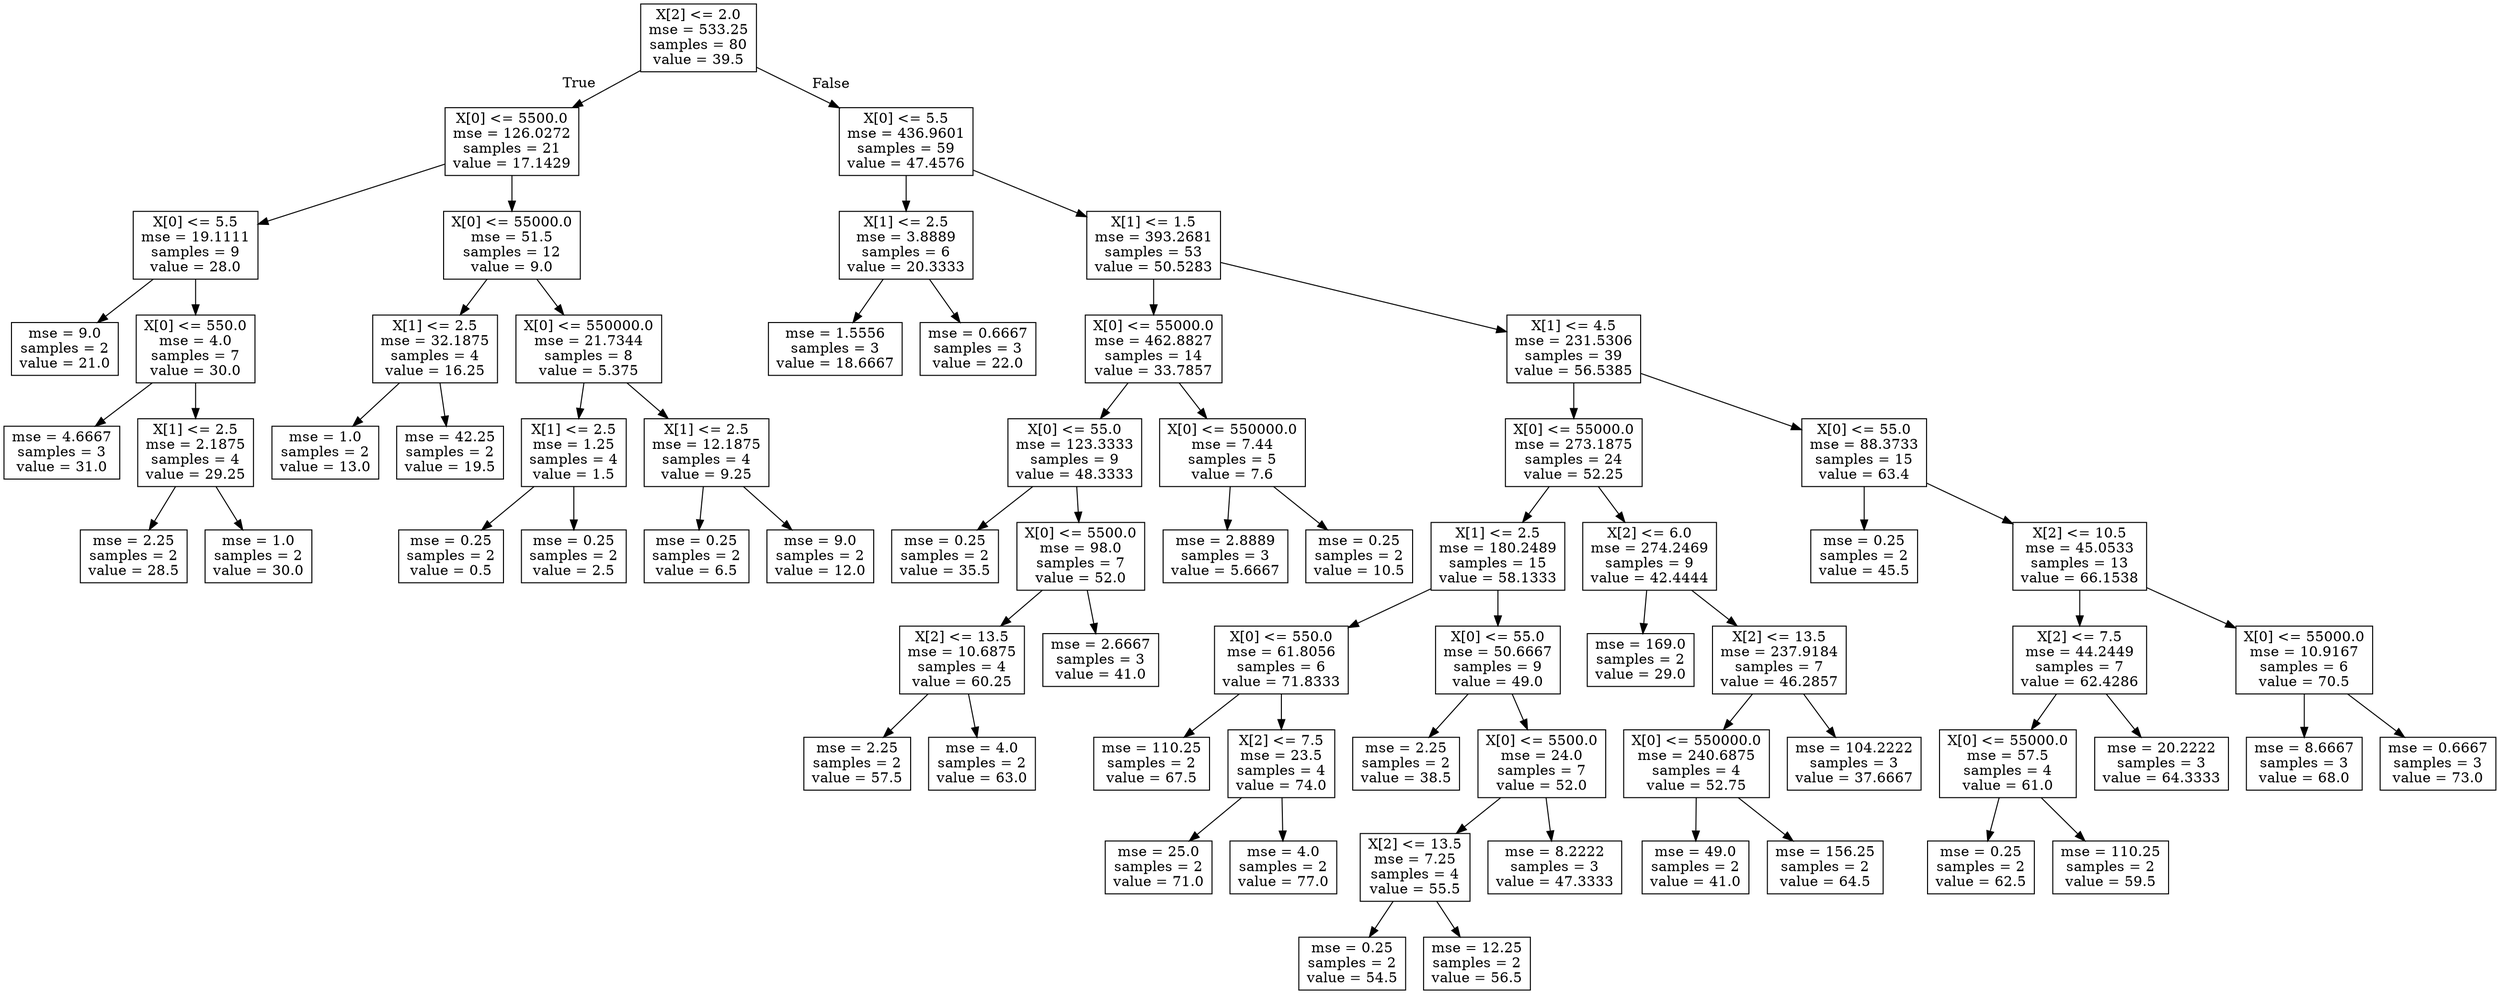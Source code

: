 digraph Tree {
node [shape=box] ;
0 [label="X[2] <= 2.0\nmse = 533.25\nsamples = 80\nvalue = 39.5"] ;
1 [label="X[0] <= 5500.0\nmse = 126.0272\nsamples = 21\nvalue = 17.1429"] ;
0 -> 1 [labeldistance=2.5, labelangle=45, headlabel="True"] ;
2 [label="X[0] <= 5.5\nmse = 19.1111\nsamples = 9\nvalue = 28.0"] ;
1 -> 2 ;
3 [label="mse = 9.0\nsamples = 2\nvalue = 21.0"] ;
2 -> 3 ;
4 [label="X[0] <= 550.0\nmse = 4.0\nsamples = 7\nvalue = 30.0"] ;
2 -> 4 ;
5 [label="mse = 4.6667\nsamples = 3\nvalue = 31.0"] ;
4 -> 5 ;
6 [label="X[1] <= 2.5\nmse = 2.1875\nsamples = 4\nvalue = 29.25"] ;
4 -> 6 ;
7 [label="mse = 2.25\nsamples = 2\nvalue = 28.5"] ;
6 -> 7 ;
8 [label="mse = 1.0\nsamples = 2\nvalue = 30.0"] ;
6 -> 8 ;
9 [label="X[0] <= 55000.0\nmse = 51.5\nsamples = 12\nvalue = 9.0"] ;
1 -> 9 ;
10 [label="X[1] <= 2.5\nmse = 32.1875\nsamples = 4\nvalue = 16.25"] ;
9 -> 10 ;
11 [label="mse = 1.0\nsamples = 2\nvalue = 13.0"] ;
10 -> 11 ;
12 [label="mse = 42.25\nsamples = 2\nvalue = 19.5"] ;
10 -> 12 ;
13 [label="X[0] <= 550000.0\nmse = 21.7344\nsamples = 8\nvalue = 5.375"] ;
9 -> 13 ;
14 [label="X[1] <= 2.5\nmse = 1.25\nsamples = 4\nvalue = 1.5"] ;
13 -> 14 ;
15 [label="mse = 0.25\nsamples = 2\nvalue = 0.5"] ;
14 -> 15 ;
16 [label="mse = 0.25\nsamples = 2\nvalue = 2.5"] ;
14 -> 16 ;
17 [label="X[1] <= 2.5\nmse = 12.1875\nsamples = 4\nvalue = 9.25"] ;
13 -> 17 ;
18 [label="mse = 0.25\nsamples = 2\nvalue = 6.5"] ;
17 -> 18 ;
19 [label="mse = 9.0\nsamples = 2\nvalue = 12.0"] ;
17 -> 19 ;
20 [label="X[0] <= 5.5\nmse = 436.9601\nsamples = 59\nvalue = 47.4576"] ;
0 -> 20 [labeldistance=2.5, labelangle=-45, headlabel="False"] ;
21 [label="X[1] <= 2.5\nmse = 3.8889\nsamples = 6\nvalue = 20.3333"] ;
20 -> 21 ;
22 [label="mse = 1.5556\nsamples = 3\nvalue = 18.6667"] ;
21 -> 22 ;
23 [label="mse = 0.6667\nsamples = 3\nvalue = 22.0"] ;
21 -> 23 ;
24 [label="X[1] <= 1.5\nmse = 393.2681\nsamples = 53\nvalue = 50.5283"] ;
20 -> 24 ;
25 [label="X[0] <= 55000.0\nmse = 462.8827\nsamples = 14\nvalue = 33.7857"] ;
24 -> 25 ;
26 [label="X[0] <= 55.0\nmse = 123.3333\nsamples = 9\nvalue = 48.3333"] ;
25 -> 26 ;
27 [label="mse = 0.25\nsamples = 2\nvalue = 35.5"] ;
26 -> 27 ;
28 [label="X[0] <= 5500.0\nmse = 98.0\nsamples = 7\nvalue = 52.0"] ;
26 -> 28 ;
29 [label="X[2] <= 13.5\nmse = 10.6875\nsamples = 4\nvalue = 60.25"] ;
28 -> 29 ;
30 [label="mse = 2.25\nsamples = 2\nvalue = 57.5"] ;
29 -> 30 ;
31 [label="mse = 4.0\nsamples = 2\nvalue = 63.0"] ;
29 -> 31 ;
32 [label="mse = 2.6667\nsamples = 3\nvalue = 41.0"] ;
28 -> 32 ;
33 [label="X[0] <= 550000.0\nmse = 7.44\nsamples = 5\nvalue = 7.6"] ;
25 -> 33 ;
34 [label="mse = 2.8889\nsamples = 3\nvalue = 5.6667"] ;
33 -> 34 ;
35 [label="mse = 0.25\nsamples = 2\nvalue = 10.5"] ;
33 -> 35 ;
36 [label="X[1] <= 4.5\nmse = 231.5306\nsamples = 39\nvalue = 56.5385"] ;
24 -> 36 ;
37 [label="X[0] <= 55000.0\nmse = 273.1875\nsamples = 24\nvalue = 52.25"] ;
36 -> 37 ;
38 [label="X[1] <= 2.5\nmse = 180.2489\nsamples = 15\nvalue = 58.1333"] ;
37 -> 38 ;
39 [label="X[0] <= 550.0\nmse = 61.8056\nsamples = 6\nvalue = 71.8333"] ;
38 -> 39 ;
40 [label="mse = 110.25\nsamples = 2\nvalue = 67.5"] ;
39 -> 40 ;
41 [label="X[2] <= 7.5\nmse = 23.5\nsamples = 4\nvalue = 74.0"] ;
39 -> 41 ;
42 [label="mse = 25.0\nsamples = 2\nvalue = 71.0"] ;
41 -> 42 ;
43 [label="mse = 4.0\nsamples = 2\nvalue = 77.0"] ;
41 -> 43 ;
44 [label="X[0] <= 55.0\nmse = 50.6667\nsamples = 9\nvalue = 49.0"] ;
38 -> 44 ;
45 [label="mse = 2.25\nsamples = 2\nvalue = 38.5"] ;
44 -> 45 ;
46 [label="X[0] <= 5500.0\nmse = 24.0\nsamples = 7\nvalue = 52.0"] ;
44 -> 46 ;
47 [label="X[2] <= 13.5\nmse = 7.25\nsamples = 4\nvalue = 55.5"] ;
46 -> 47 ;
48 [label="mse = 0.25\nsamples = 2\nvalue = 54.5"] ;
47 -> 48 ;
49 [label="mse = 12.25\nsamples = 2\nvalue = 56.5"] ;
47 -> 49 ;
50 [label="mse = 8.2222\nsamples = 3\nvalue = 47.3333"] ;
46 -> 50 ;
51 [label="X[2] <= 6.0\nmse = 274.2469\nsamples = 9\nvalue = 42.4444"] ;
37 -> 51 ;
52 [label="mse = 169.0\nsamples = 2\nvalue = 29.0"] ;
51 -> 52 ;
53 [label="X[2] <= 13.5\nmse = 237.9184\nsamples = 7\nvalue = 46.2857"] ;
51 -> 53 ;
54 [label="X[0] <= 550000.0\nmse = 240.6875\nsamples = 4\nvalue = 52.75"] ;
53 -> 54 ;
55 [label="mse = 49.0\nsamples = 2\nvalue = 41.0"] ;
54 -> 55 ;
56 [label="mse = 156.25\nsamples = 2\nvalue = 64.5"] ;
54 -> 56 ;
57 [label="mse = 104.2222\nsamples = 3\nvalue = 37.6667"] ;
53 -> 57 ;
58 [label="X[0] <= 55.0\nmse = 88.3733\nsamples = 15\nvalue = 63.4"] ;
36 -> 58 ;
59 [label="mse = 0.25\nsamples = 2\nvalue = 45.5"] ;
58 -> 59 ;
60 [label="X[2] <= 10.5\nmse = 45.0533\nsamples = 13\nvalue = 66.1538"] ;
58 -> 60 ;
61 [label="X[2] <= 7.5\nmse = 44.2449\nsamples = 7\nvalue = 62.4286"] ;
60 -> 61 ;
62 [label="X[0] <= 55000.0\nmse = 57.5\nsamples = 4\nvalue = 61.0"] ;
61 -> 62 ;
63 [label="mse = 0.25\nsamples = 2\nvalue = 62.5"] ;
62 -> 63 ;
64 [label="mse = 110.25\nsamples = 2\nvalue = 59.5"] ;
62 -> 64 ;
65 [label="mse = 20.2222\nsamples = 3\nvalue = 64.3333"] ;
61 -> 65 ;
66 [label="X[0] <= 55000.0\nmse = 10.9167\nsamples = 6\nvalue = 70.5"] ;
60 -> 66 ;
67 [label="mse = 8.6667\nsamples = 3\nvalue = 68.0"] ;
66 -> 67 ;
68 [label="mse = 0.6667\nsamples = 3\nvalue = 73.0"] ;
66 -> 68 ;
}